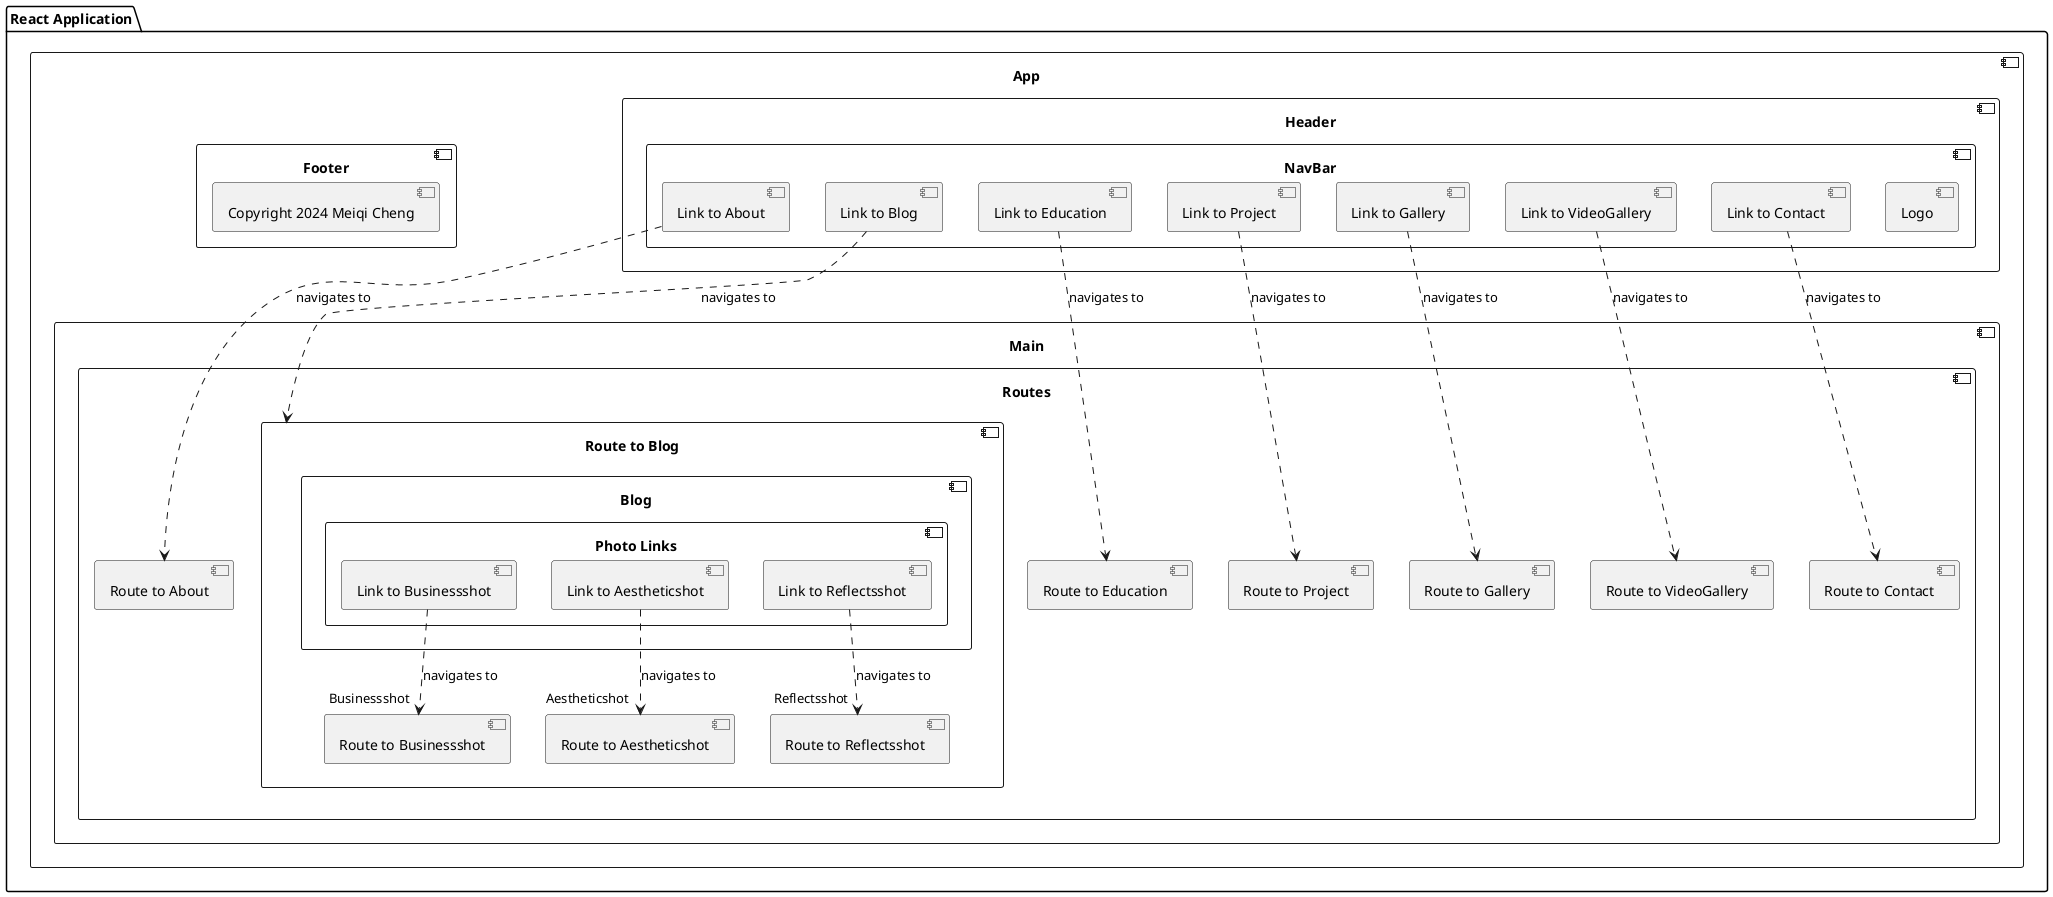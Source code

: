 @startuml

package "React Application" {
    component App {
        component Header {
            component NavBar {
                component "Logo" as Logo
                component "Link to About" as LAbout
                component "Link to Blog" as LBlog
                component "Link to Education" as LEducation
                component "Link to Project" as LProject
                component "Link to Gallery" as LGallery
                component "Link to VideoGallery" as LVideoGallery
                component "Link to Contact" as LContact
            }
        }
        component Main {
            component Routes {
                component "Route to About" as RAbout
                component "Route to Blog" as RBlog {
                    component "Blog" as Blog {
                        component "Photo Links" as PhotoLinks {
                            component "Link to Businessshot" as LBizShot
                            component "Link to Aestheticshot" as LAestheticShot
                            component "Link to Reflectsshot" as LReflectsShot
                        }
                    }
                    component "Route to Businessshot" as RBizShot
                    component "Route to Aestheticshot" as RAestheticShot
                    component "Route to Reflectsshot" as RReflectsShot
                }
                component "Route to Education" as REducation
                component "Route to Project" as RProject
                component "Route to Gallery" as RGallery
                component "Route to VideoGallery" as RVideoGallery
                component "Route to Contact" as RContact
            }
        }
        component Footer {
            component "Copyright 2024 Meiqi Cheng" as Copyright
        }
    }
}

' Connections from NavBar Links to Routes
LAbout ..> RAbout : navigates to
LBlog ..> RBlog : navigates to
LEducation ..> REducation : navigates to
LProject ..> RProject : navigates to
LGallery ..> RGallery : navigates to
LVideoGallery ..> RVideoGallery : navigates to
LContact ..> RContact : navigates to

' Connections from Blog to individual image detail pages
LBizShot ..> RBizShot : navigates to "Businessshot"
LAestheticShot ..> RAestheticShot : navigates to "Aestheticshot"
LReflectsShot ..> RReflectsShot : navigates to "Reflectsshot"

@enduml
